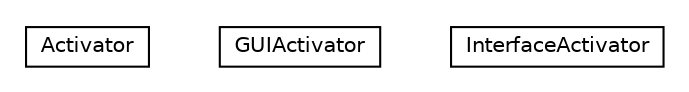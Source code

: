 #!/usr/local/bin/dot
#
# Class diagram 
# Generated by UMLGraph version R5_6-24-gf6e263 (http://www.umlgraph.org/)
#

digraph G {
	edge [fontname="Helvetica",fontsize=10,labelfontname="Helvetica",labelfontsize=10];
	node [fontname="Helvetica",fontsize=10,shape=plaintext];
	nodesep=0.25;
	ranksep=0.5;
	// org.universAAL.samples.context.reasoner.client.osgi.Activator
	c1264221 [label=<<table title="org.universAAL.samples.context.reasoner.client.osgi.Activator" border="0" cellborder="1" cellspacing="0" cellpadding="2" port="p" href="./Activator.html">
		<tr><td><table border="0" cellspacing="0" cellpadding="1">
<tr><td align="center" balign="center"> Activator </td></tr>
		</table></td></tr>
		</table>>, URL="./Activator.html", fontname="Helvetica", fontcolor="black", fontsize=10.0];
	// org.universAAL.samples.context.reasoner.client.osgi.GUIActivator
	c1264222 [label=<<table title="org.universAAL.samples.context.reasoner.client.osgi.GUIActivator" border="0" cellborder="1" cellspacing="0" cellpadding="2" port="p" href="./GUIActivator.html">
		<tr><td><table border="0" cellspacing="0" cellpadding="1">
<tr><td align="center" balign="center"> GUIActivator </td></tr>
		</table></td></tr>
		</table>>, URL="./GUIActivator.html", fontname="Helvetica", fontcolor="black", fontsize=10.0];
	// org.universAAL.samples.context.reasoner.client.osgi.InterfaceActivator
	c1264223 [label=<<table title="org.universAAL.samples.context.reasoner.client.osgi.InterfaceActivator" border="0" cellborder="1" cellspacing="0" cellpadding="2" port="p" href="./InterfaceActivator.html">
		<tr><td><table border="0" cellspacing="0" cellpadding="1">
<tr><td align="center" balign="center"> InterfaceActivator </td></tr>
		</table></td></tr>
		</table>>, URL="./InterfaceActivator.html", fontname="Helvetica", fontcolor="black", fontsize=10.0];
}

